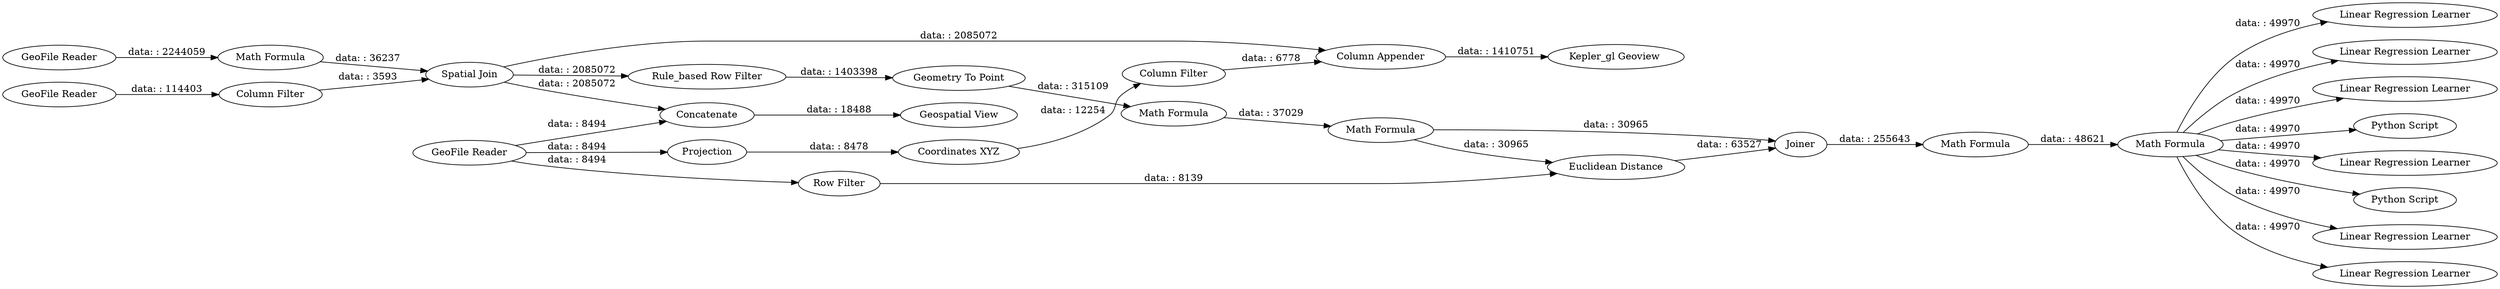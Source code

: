 digraph {
	"-8879099423429024218_10" [label="GeoFile Reader"]
	"-8879099423429024218_16" [label=Projection]
	"-8879099423429024218_25" [label="Linear Regression Learner"]
	"-8879099423429024218_13" [label=Joiner]
	"-8879099423429024218_15" [label="Geospatial View"]
	"-8879099423429024218_21" [label="Math Formula"]
	"-8879099423429024218_9" [label="Math Formula"]
	"-8879099423429024218_19" [label="Column Appender"]
	"-8879099423429024218_1" [label="GeoFile Reader"]
	"-8879099423429024218_3" [label="GeoFile Reader"]
	"-8879099423429024218_5" [label="Spatial Join"]
	"-8879099423429024218_20" [label="Kepler_gl Geoview "]
	"-8879099423429024218_17" [label="Coordinates XYZ"]
	"-8879099423429024218_23" [label="Linear Regression Learner"]
	"-8879099423429024218_22" [label="Math Formula"]
	"-8879099423429024218_26" [label="Linear Regression Learner"]
	"-8879099423429024218_30" [label="Python Script"]
	"-8879099423429024218_28" [label="Linear Regression Learner"]
	"-8879099423429024218_29" [label="Python Script"]
	"-8879099423429024218_12" [label="Euclidean Distance"]
	"-8879099423429024218_2" [label="Math Formula"]
	"-8879099423429024218_18" [label="Column Filter"]
	"-8879099423429024218_8" [label="Math Formula"]
	"-8879099423429024218_14" [label=Concatenate]
	"-8879099423429024218_6" [label="Rule_based Row Filter"]
	"-8879099423429024218_11" [label="Row Filter"]
	"-8879099423429024218_27" [label="Linear Regression Learner"]
	"-8879099423429024218_4" [label="Column Filter"]
	"-8879099423429024218_24" [label="Linear Regression Learner"]
	"-8879099423429024218_7" [label="Geometry To Point"]
	"-8879099423429024218_10" -> "-8879099423429024218_14" [label="data: : 8494"]
	"-8879099423429024218_3" -> "-8879099423429024218_4" [label="data: : 114403"]
	"-8879099423429024218_22" -> "-8879099423429024218_28" [label="data: : 49970"]
	"-8879099423429024218_22" -> "-8879099423429024218_25" [label="data: : 49970"]
	"-8879099423429024218_14" -> "-8879099423429024218_15" [label="data: : 18488"]
	"-8879099423429024218_22" -> "-8879099423429024218_23" [label="data: : 49970"]
	"-8879099423429024218_17" -> "-8879099423429024218_18" [label="data: : 12254"]
	"-8879099423429024218_1" -> "-8879099423429024218_2" [label="data: : 2244059"]
	"-8879099423429024218_2" -> "-8879099423429024218_5" [label="data: : 36237"]
	"-8879099423429024218_16" -> "-8879099423429024218_17" [label="data: : 8478"]
	"-8879099423429024218_22" -> "-8879099423429024218_29" [label="data: : 49970"]
	"-8879099423429024218_9" -> "-8879099423429024218_12" [label="data: : 30965"]
	"-8879099423429024218_21" -> "-8879099423429024218_22" [label="data: : 48621"]
	"-8879099423429024218_10" -> "-8879099423429024218_16" [label="data: : 8494"]
	"-8879099423429024218_5" -> "-8879099423429024218_14" [label="data: : 2085072"]
	"-8879099423429024218_18" -> "-8879099423429024218_19" [label="data: : 6778"]
	"-8879099423429024218_9" -> "-8879099423429024218_13" [label="data: : 30965"]
	"-8879099423429024218_5" -> "-8879099423429024218_19" [label="data: : 2085072"]
	"-8879099423429024218_12" -> "-8879099423429024218_13" [label="data: : 63527"]
	"-8879099423429024218_10" -> "-8879099423429024218_11" [label="data: : 8494"]
	"-8879099423429024218_22" -> "-8879099423429024218_27" [label="data: : 49970"]
	"-8879099423429024218_4" -> "-8879099423429024218_5" [label="data: : 3593"]
	"-8879099423429024218_6" -> "-8879099423429024218_7" [label="data: : 1403398"]
	"-8879099423429024218_7" -> "-8879099423429024218_8" [label="data: : 315109"]
	"-8879099423429024218_19" -> "-8879099423429024218_20" [label="data: : 1410751"]
	"-8879099423429024218_11" -> "-8879099423429024218_12" [label="data: : 8139"]
	"-8879099423429024218_8" -> "-8879099423429024218_9" [label="data: : 37029"]
	"-8879099423429024218_5" -> "-8879099423429024218_6" [label="data: : 2085072"]
	"-8879099423429024218_22" -> "-8879099423429024218_30" [label="data: : 49970"]
	"-8879099423429024218_13" -> "-8879099423429024218_21" [label="data: : 255643"]
	"-8879099423429024218_22" -> "-8879099423429024218_24" [label="data: : 49970"]
	"-8879099423429024218_22" -> "-8879099423429024218_26" [label="data: : 49970"]
	rankdir=LR
}
